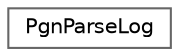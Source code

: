 digraph "Graphical Class Hierarchy"
{
 // LATEX_PDF_SIZE
  bgcolor="transparent";
  edge [fontname=Helvetica,fontsize=10,labelfontname=Helvetica,labelfontsize=10];
  node [fontname=Helvetica,fontsize=10,shape=box,height=0.2,width=0.4];
  rankdir="LR";
  Node0 [id="Node000000",label="PgnParseLog",height=0.2,width=0.4,color="grey40", fillcolor="white", style="filled",URL="$struct_pgn_parse_log.html",tooltip=" "];
}
